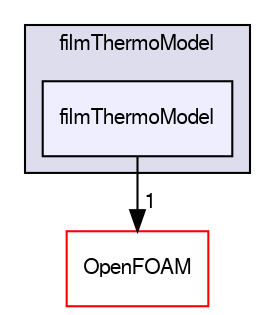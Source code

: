 digraph "src/regionModels/surfaceFilmModels/submodels/kinematic/filmThermoModel/filmThermoModel" {
  bgcolor=transparent;
  compound=true
  node [ fontsize="10", fontname="FreeSans"];
  edge [ labelfontsize="10", labelfontname="FreeSans"];
  subgraph clusterdir_316ed8c8c990b1f605656b6abeafc157 {
    graph [ bgcolor="#ddddee", pencolor="black", label="filmThermoModel" fontname="FreeSans", fontsize="10", URL="dir_316ed8c8c990b1f605656b6abeafc157.html"]
  dir_a82069edf8ea24c350b428b74e4a3f94 [shape=box, label="filmThermoModel", style="filled", fillcolor="#eeeeff", pencolor="black", URL="dir_a82069edf8ea24c350b428b74e4a3f94.html"];
  }
  dir_c5473ff19b20e6ec4dfe5c310b3778a8 [shape=box label="OpenFOAM" color="red" URL="dir_c5473ff19b20e6ec4dfe5c310b3778a8.html"];
  dir_a82069edf8ea24c350b428b74e4a3f94->dir_c5473ff19b20e6ec4dfe5c310b3778a8 [headlabel="1", labeldistance=1.5 headhref="dir_002394_001732.html"];
}
